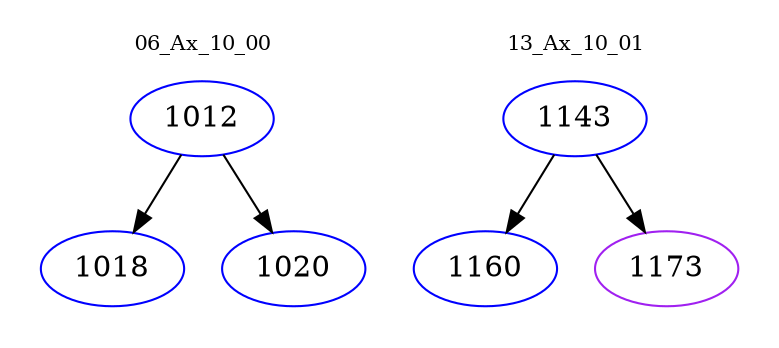 digraph{
subgraph cluster_0 {
color = white
label = "06_Ax_10_00";
fontsize=10;
T0_1012 [label="1012", color="blue"]
T0_1012 -> T0_1018 [color="black"]
T0_1018 [label="1018", color="blue"]
T0_1012 -> T0_1020 [color="black"]
T0_1020 [label="1020", color="blue"]
}
subgraph cluster_1 {
color = white
label = "13_Ax_10_01";
fontsize=10;
T1_1143 [label="1143", color="blue"]
T1_1143 -> T1_1160 [color="black"]
T1_1160 [label="1160", color="blue"]
T1_1143 -> T1_1173 [color="black"]
T1_1173 [label="1173", color="purple"]
}
}
